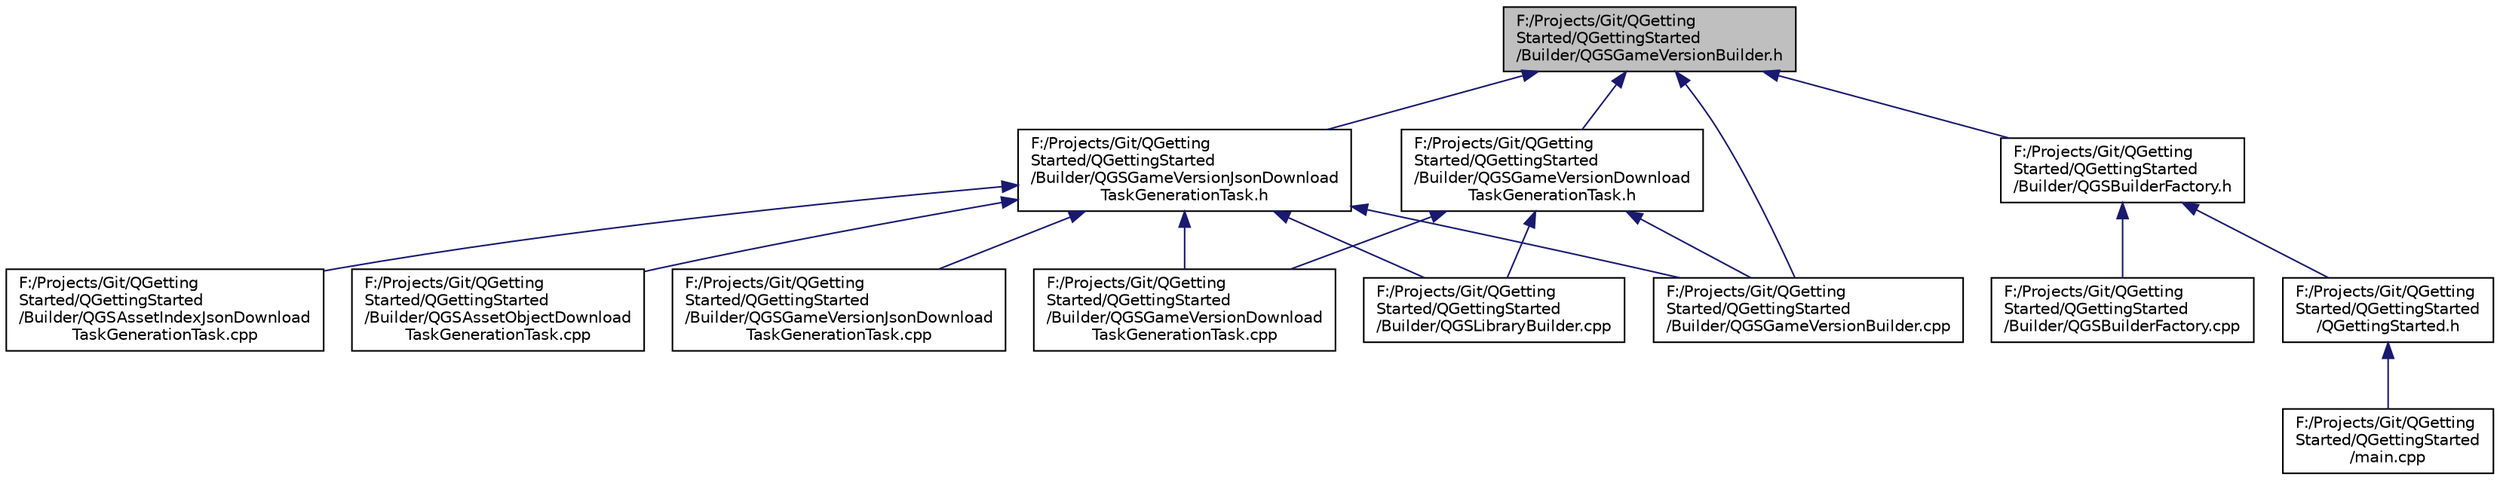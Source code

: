 digraph "F:/Projects/Git/QGettingStarted/QGettingStarted/Builder/QGSGameVersionBuilder.h"
{
  edge [fontname="Helvetica",fontsize="10",labelfontname="Helvetica",labelfontsize="10"];
  node [fontname="Helvetica",fontsize="10",shape=record];
  Node78 [label="F:/Projects/Git/QGetting\lStarted/QGettingStarted\l/Builder/QGSGameVersionBuilder.h",height=0.2,width=0.4,color="black", fillcolor="grey75", style="filled", fontcolor="black"];
  Node78 -> Node79 [dir="back",color="midnightblue",fontsize="10",style="solid"];
  Node79 [label="F:/Projects/Git/QGetting\lStarted/QGettingStarted\l/Builder/QGSGameVersionJsonDownload\lTaskGenerationTask.h",height=0.2,width=0.4,color="black", fillcolor="white", style="filled",URL="$_q_g_s_game_version_json_download_task_generation_task_8h.html"];
  Node79 -> Node80 [dir="back",color="midnightblue",fontsize="10",style="solid"];
  Node80 [label="F:/Projects/Git/QGetting\lStarted/QGettingStarted\l/Builder/QGSAssetIndexJsonDownload\lTaskGenerationTask.cpp",height=0.2,width=0.4,color="black", fillcolor="white", style="filled",URL="$_q_g_s_asset_index_json_download_task_generation_task_8cpp.html"];
  Node79 -> Node81 [dir="back",color="midnightblue",fontsize="10",style="solid"];
  Node81 [label="F:/Projects/Git/QGetting\lStarted/QGettingStarted\l/Builder/QGSAssetObjectDownload\lTaskGenerationTask.cpp",height=0.2,width=0.4,color="black", fillcolor="white", style="filled",URL="$_q_g_s_asset_object_download_task_generation_task_8cpp.html"];
  Node79 -> Node82 [dir="back",color="midnightblue",fontsize="10",style="solid"];
  Node82 [label="F:/Projects/Git/QGetting\lStarted/QGettingStarted\l/Builder/QGSGameVersionBuilder.cpp",height=0.2,width=0.4,color="black", fillcolor="white", style="filled",URL="$_q_g_s_game_version_builder_8cpp.html"];
  Node79 -> Node83 [dir="back",color="midnightblue",fontsize="10",style="solid"];
  Node83 [label="F:/Projects/Git/QGetting\lStarted/QGettingStarted\l/Builder/QGSGameVersionDownload\lTaskGenerationTask.cpp",height=0.2,width=0.4,color="black", fillcolor="white", style="filled",URL="$_q_g_s_game_version_download_task_generation_task_8cpp.html"];
  Node79 -> Node84 [dir="back",color="midnightblue",fontsize="10",style="solid"];
  Node84 [label="F:/Projects/Git/QGetting\lStarted/QGettingStarted\l/Builder/QGSGameVersionJsonDownload\lTaskGenerationTask.cpp",height=0.2,width=0.4,color="black", fillcolor="white", style="filled",URL="$_q_g_s_game_version_json_download_task_generation_task_8cpp.html"];
  Node79 -> Node85 [dir="back",color="midnightblue",fontsize="10",style="solid"];
  Node85 [label="F:/Projects/Git/QGetting\lStarted/QGettingStarted\l/Builder/QGSLibraryBuilder.cpp",height=0.2,width=0.4,color="black", fillcolor="white", style="filled",URL="$_q_g_s_library_builder_8cpp.html"];
  Node78 -> Node86 [dir="back",color="midnightblue",fontsize="10",style="solid"];
  Node86 [label="F:/Projects/Git/QGetting\lStarted/QGettingStarted\l/Builder/QGSBuilderFactory.h",height=0.2,width=0.4,color="black", fillcolor="white", style="filled",URL="$_q_g_s_builder_factory_8h.html"];
  Node86 -> Node87 [dir="back",color="midnightblue",fontsize="10",style="solid"];
  Node87 [label="F:/Projects/Git/QGetting\lStarted/QGettingStarted\l/Builder/QGSBuilderFactory.cpp",height=0.2,width=0.4,color="black", fillcolor="white", style="filled",URL="$_q_g_s_builder_factory_8cpp.html"];
  Node86 -> Node88 [dir="back",color="midnightblue",fontsize="10",style="solid"];
  Node88 [label="F:/Projects/Git/QGetting\lStarted/QGettingStarted\l/QGettingStarted.h",height=0.2,width=0.4,color="black", fillcolor="white", style="filled",URL="$_q_getting_started_8h.html"];
  Node88 -> Node89 [dir="back",color="midnightblue",fontsize="10",style="solid"];
  Node89 [label="F:/Projects/Git/QGetting\lStarted/QGettingStarted\l/main.cpp",height=0.2,width=0.4,color="black", fillcolor="white", style="filled",URL="$main_8cpp.html"];
  Node78 -> Node82 [dir="back",color="midnightblue",fontsize="10",style="solid"];
  Node78 -> Node90 [dir="back",color="midnightblue",fontsize="10",style="solid"];
  Node90 [label="F:/Projects/Git/QGetting\lStarted/QGettingStarted\l/Builder/QGSGameVersionDownload\lTaskGenerationTask.h",height=0.2,width=0.4,color="black", fillcolor="white", style="filled",URL="$_q_g_s_game_version_download_task_generation_task_8h.html"];
  Node90 -> Node82 [dir="back",color="midnightblue",fontsize="10",style="solid"];
  Node90 -> Node83 [dir="back",color="midnightblue",fontsize="10",style="solid"];
  Node90 -> Node85 [dir="back",color="midnightblue",fontsize="10",style="solid"];
}
